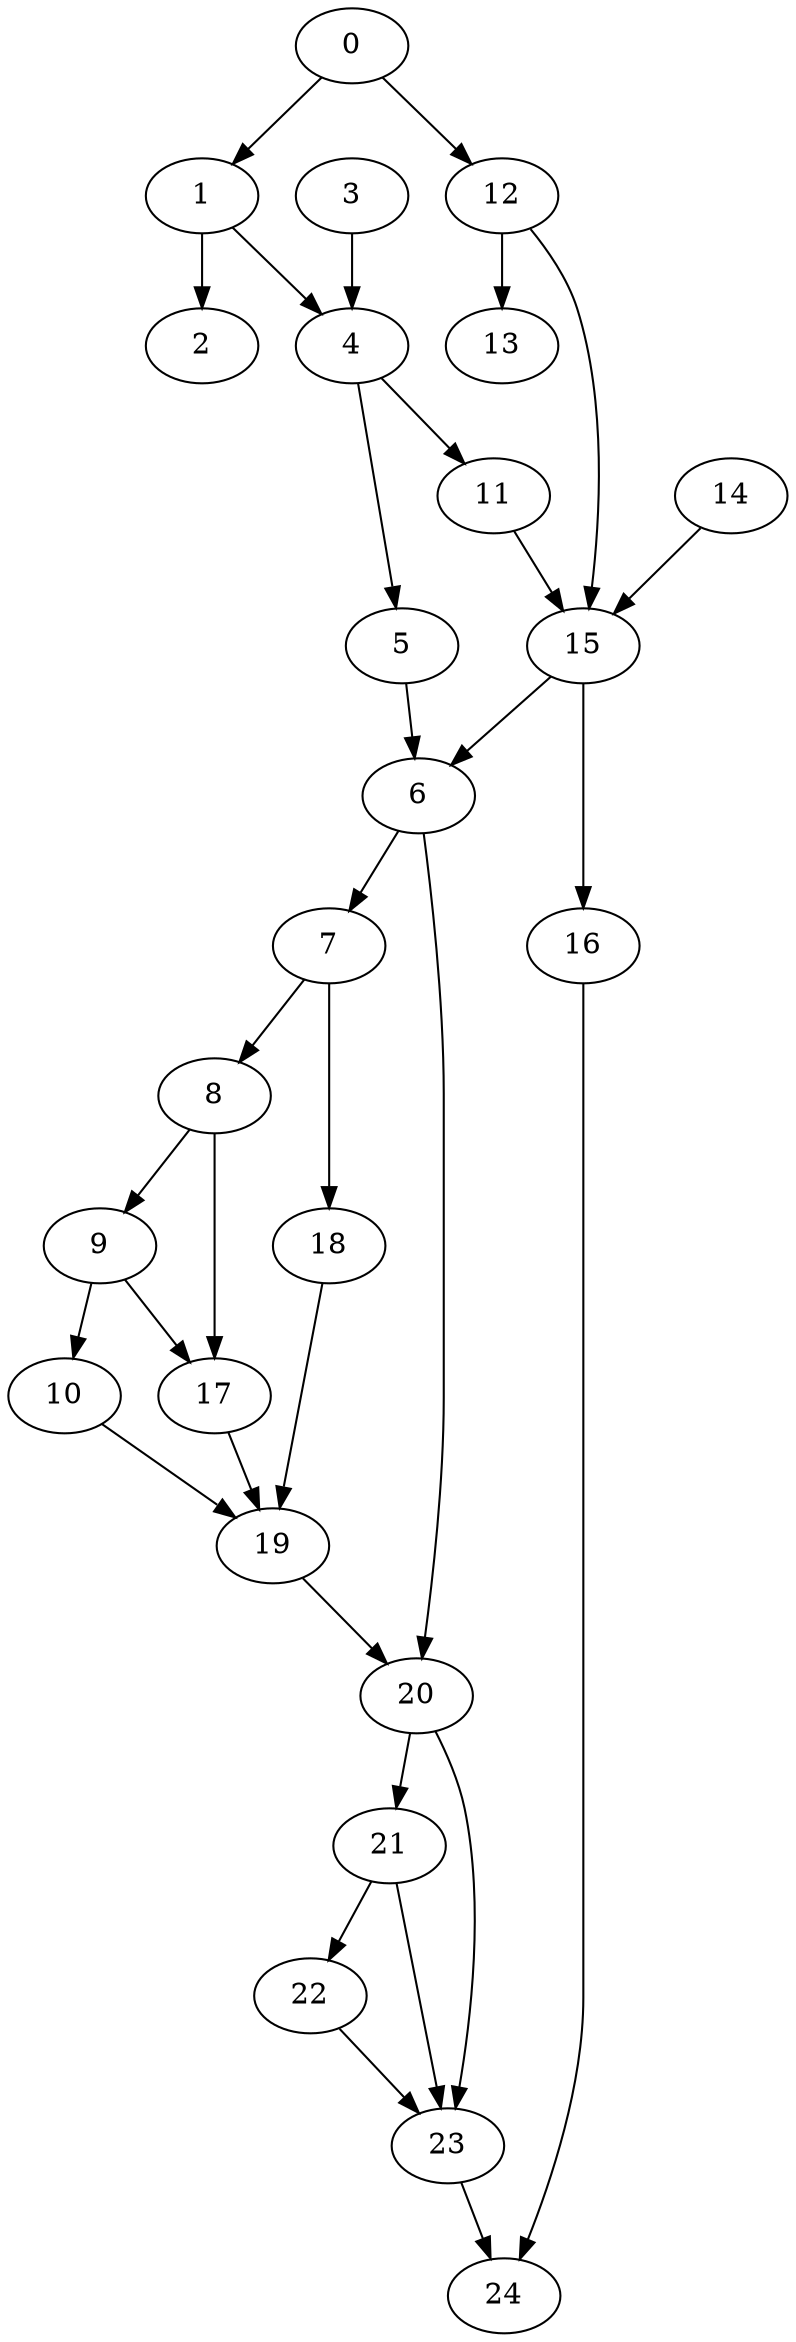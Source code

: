 digraph {
	0
	1
	2
	3
	4
	5
	6
	7
	8
	9
	10
	11
	12
	13
	14
	15
	16
	17
	18
	19
	20
	21
	22
	23
	24
	9 -> 10
	0 -> 12
	12 -> 13
	8 -> 17
	9 -> 17
	21 -> 22
	0 -> 1
	1 -> 4
	3 -> 4
	15 -> 6
	5 -> 6
	7 -> 8
	7 -> 18
	10 -> 19
	17 -> 19
	18 -> 19
	6 -> 20
	19 -> 20
	6 -> 7
	8 -> 9
	4 -> 11
	11 -> 15
	12 -> 15
	14 -> 15
	20 -> 23
	21 -> 23
	22 -> 23
	1 -> 2
	4 -> 5
	15 -> 16
	20 -> 21
	16 -> 24
	23 -> 24
}
